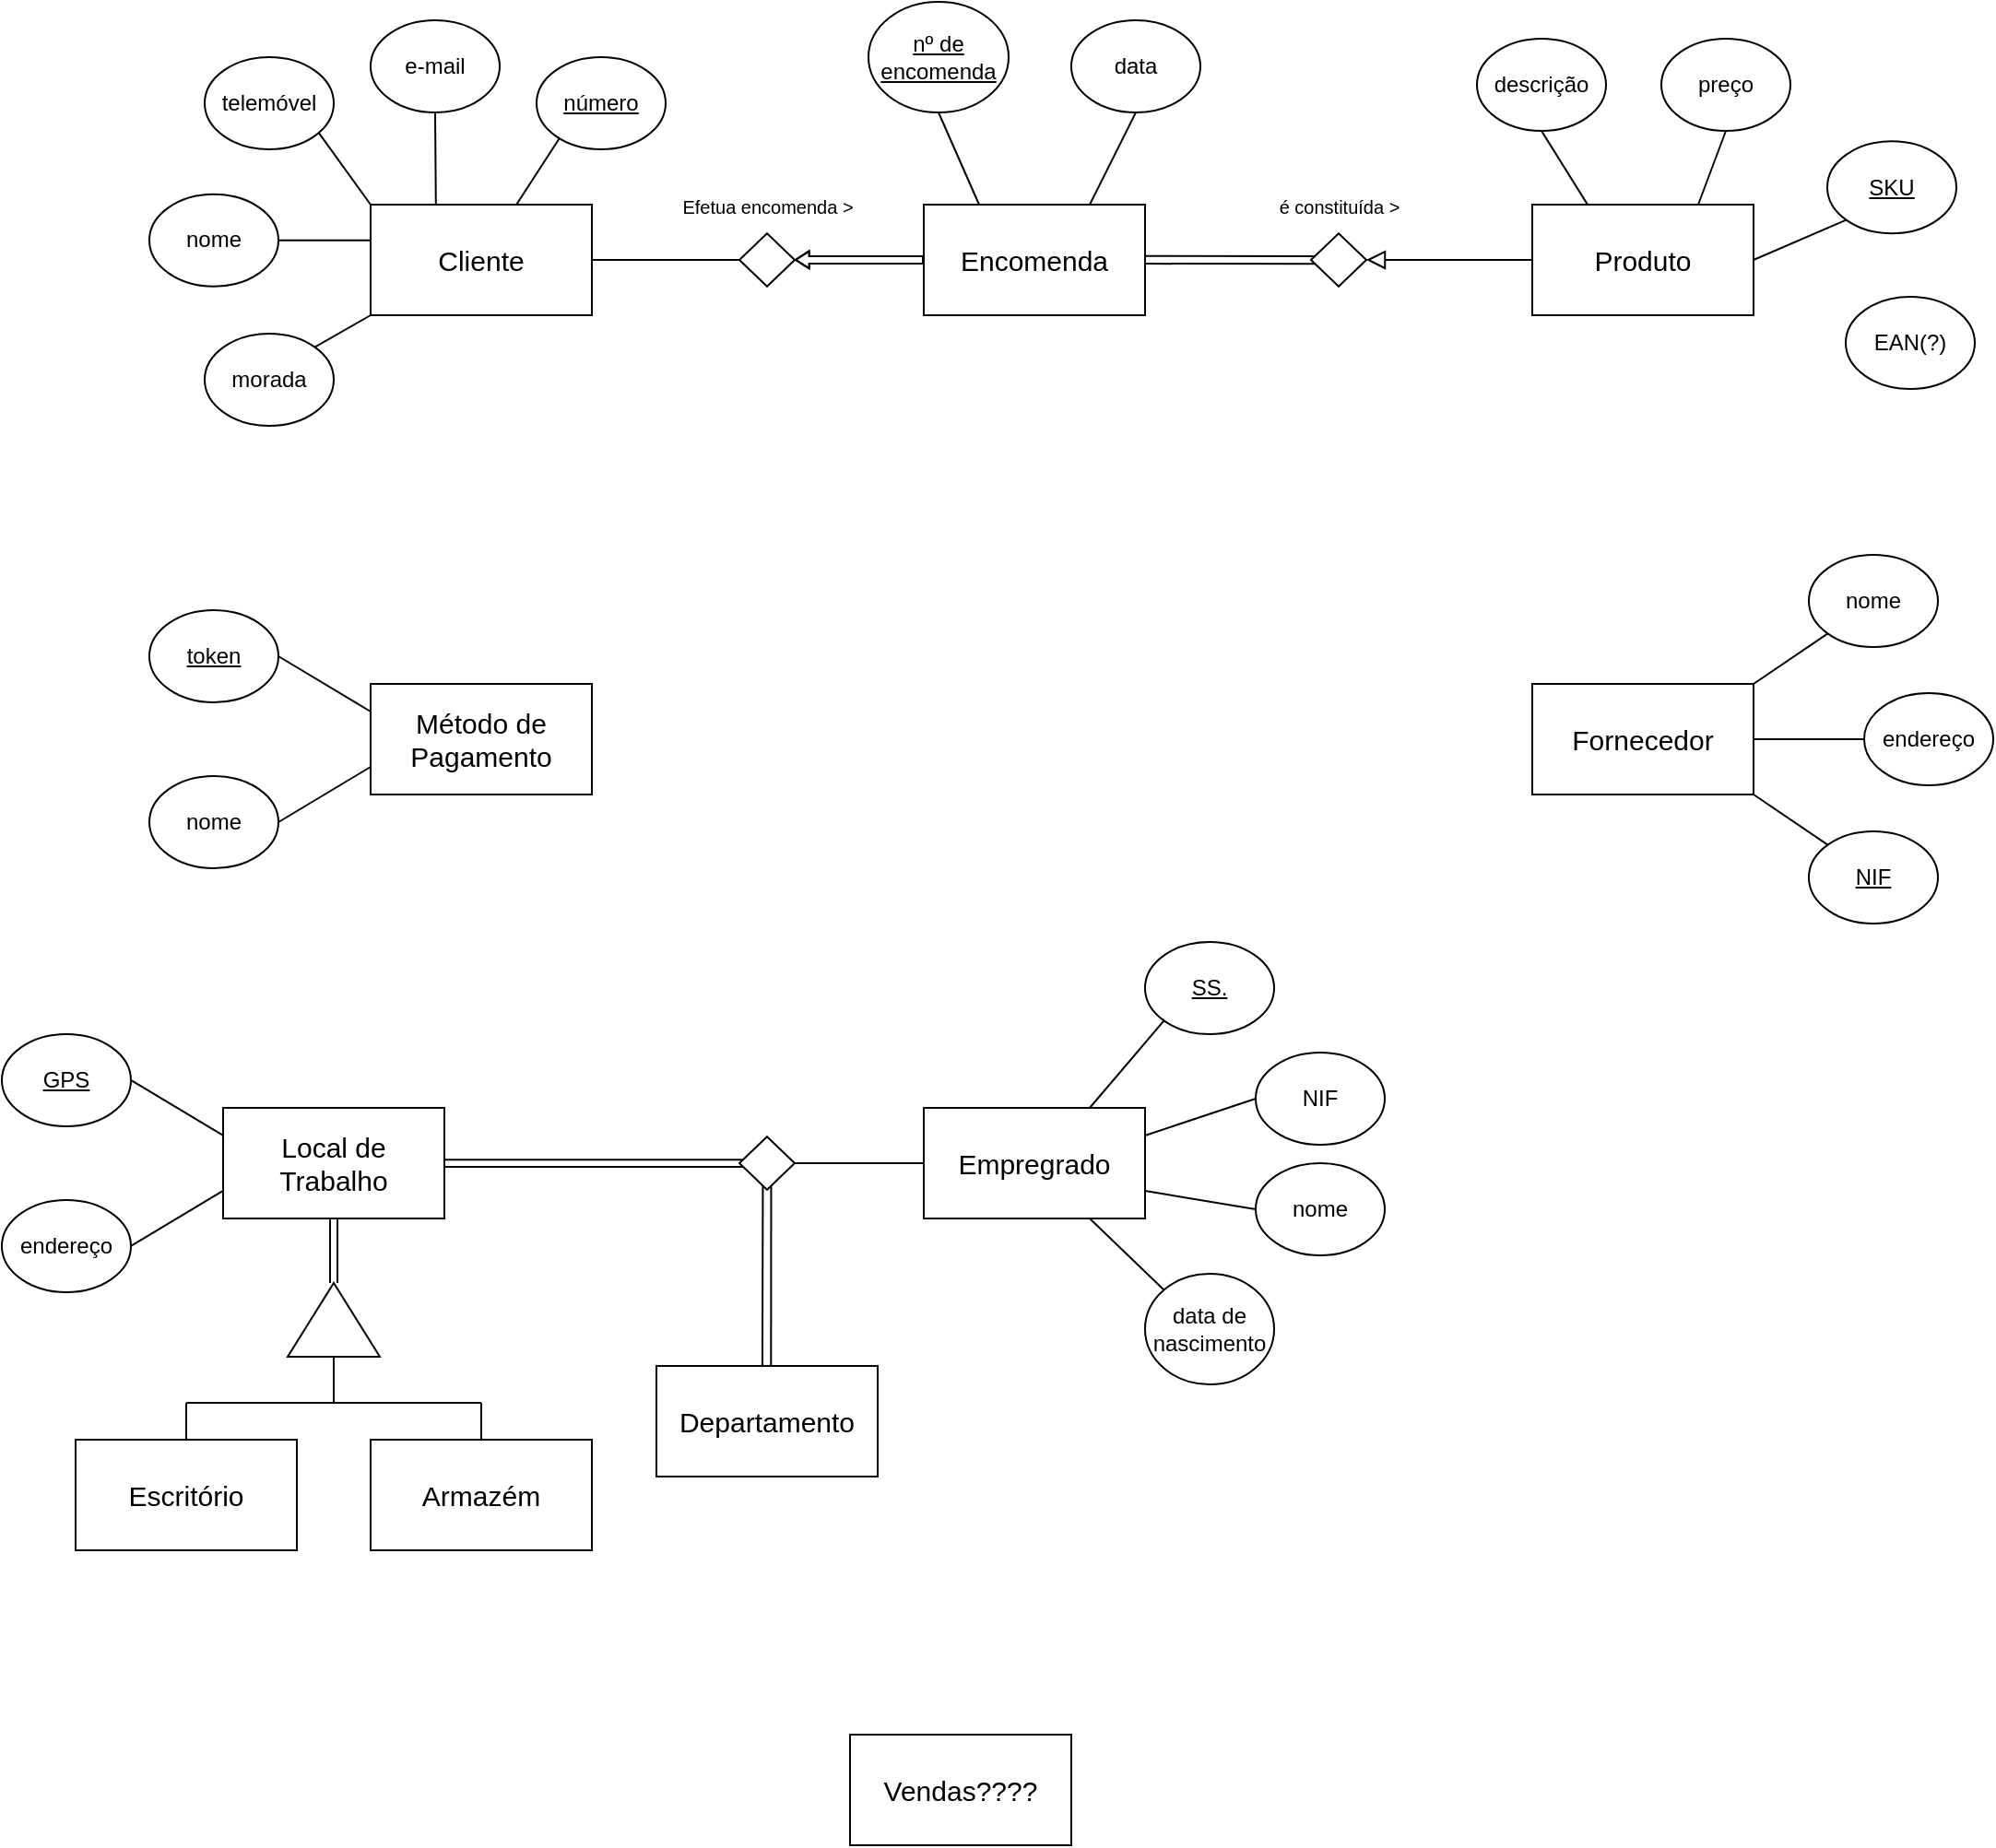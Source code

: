 <mxfile version="21.2.9" type="github">
  <diagram id="C5RBs43oDa-KdzZeNtuy" name="Page-1">
    <mxGraphModel dx="1793" dy="497" grid="1" gridSize="10" guides="1" tooltips="1" connect="1" arrows="1" fold="1" page="1" pageScale="1" pageWidth="827" pageHeight="1169" math="0" shadow="0">
      <root>
        <mxCell id="WIyWlLk6GJQsqaUBKTNV-0" />
        <mxCell id="WIyWlLk6GJQsqaUBKTNV-1" parent="WIyWlLk6GJQsqaUBKTNV-0" />
        <mxCell id="dUlK9dB9uf_rlsajjsYS-0" value="&lt;font style=&quot;font-size: 15px;&quot;&gt;Cliente&lt;/font&gt;" style="rounded=0;whiteSpace=wrap;html=1;" parent="WIyWlLk6GJQsqaUBKTNV-1" vertex="1">
          <mxGeometry x="120" y="110" width="120" height="60" as="geometry" />
        </mxCell>
        <mxCell id="dUlK9dB9uf_rlsajjsYS-1" value="" style="rhombus;whiteSpace=wrap;html=1;" parent="WIyWlLk6GJQsqaUBKTNV-1" vertex="1">
          <mxGeometry x="320" y="125.63" width="30" height="28.75" as="geometry" />
        </mxCell>
        <mxCell id="dUlK9dB9uf_rlsajjsYS-2" value="&lt;font style=&quot;font-size: 15px;&quot;&gt;Encomenda&lt;/font&gt;" style="rounded=0;whiteSpace=wrap;html=1;" parent="WIyWlLk6GJQsqaUBKTNV-1" vertex="1">
          <mxGeometry x="420" y="110.01" width="120" height="60" as="geometry" />
        </mxCell>
        <mxCell id="dUlK9dB9uf_rlsajjsYS-3" value="" style="endArrow=none;html=1;rounded=0;entryX=0;entryY=0.5;entryDx=0;entryDy=0;exitX=1;exitY=0.5;exitDx=0;exitDy=0;" parent="WIyWlLk6GJQsqaUBKTNV-1" source="dUlK9dB9uf_rlsajjsYS-0" target="dUlK9dB9uf_rlsajjsYS-1" edge="1">
          <mxGeometry width="50" height="50" relative="1" as="geometry">
            <mxPoint x="270" y="180" as="sourcePoint" />
            <mxPoint x="320" y="130" as="targetPoint" />
          </mxGeometry>
        </mxCell>
        <mxCell id="dUlK9dB9uf_rlsajjsYS-9" value="" style="shape=flexArrow;endArrow=classic;html=1;rounded=0;endWidth=4.567;endSize=2.118;width=3.958;" parent="WIyWlLk6GJQsqaUBKTNV-1" edge="1">
          <mxGeometry width="50" height="50" relative="1" as="geometry">
            <mxPoint x="420" y="140" as="sourcePoint" />
            <mxPoint x="350" y="139.96" as="targetPoint" />
            <Array as="points">
              <mxPoint x="390" y="139.96" />
            </Array>
          </mxGeometry>
        </mxCell>
        <mxCell id="dUlK9dB9uf_rlsajjsYS-12" value="&lt;u&gt;número&lt;/u&gt;" style="ellipse;whiteSpace=wrap;html=1;" parent="WIyWlLk6GJQsqaUBKTNV-1" vertex="1">
          <mxGeometry x="210" y="30" width="70" height="50" as="geometry" />
        </mxCell>
        <mxCell id="dUlK9dB9uf_rlsajjsYS-14" value="e-mail" style="ellipse;whiteSpace=wrap;html=1;" parent="WIyWlLk6GJQsqaUBKTNV-1" vertex="1">
          <mxGeometry x="120" y="10" width="70" height="50" as="geometry" />
        </mxCell>
        <mxCell id="dUlK9dB9uf_rlsajjsYS-16" value="telemóvel" style="ellipse;whiteSpace=wrap;html=1;" parent="WIyWlLk6GJQsqaUBKTNV-1" vertex="1">
          <mxGeometry x="30" y="30" width="70" height="50" as="geometry" />
        </mxCell>
        <mxCell id="dUlK9dB9uf_rlsajjsYS-17" value="nome" style="ellipse;whiteSpace=wrap;html=1;" parent="WIyWlLk6GJQsqaUBKTNV-1" vertex="1">
          <mxGeometry y="104.38" width="70" height="50" as="geometry" />
        </mxCell>
        <mxCell id="dUlK9dB9uf_rlsajjsYS-18" value="morada" style="ellipse;whiteSpace=wrap;html=1;" parent="WIyWlLk6GJQsqaUBKTNV-1" vertex="1">
          <mxGeometry x="30" y="180" width="70" height="50" as="geometry" />
        </mxCell>
        <mxCell id="dUlK9dB9uf_rlsajjsYS-19" value="" style="endArrow=none;html=1;rounded=0;entryX=0.5;entryY=1;entryDx=0;entryDy=0;exitX=0.295;exitY=0.005;exitDx=0;exitDy=0;exitPerimeter=0;" parent="WIyWlLk6GJQsqaUBKTNV-1" source="dUlK9dB9uf_rlsajjsYS-0" target="dUlK9dB9uf_rlsajjsYS-14" edge="1">
          <mxGeometry width="50" height="50" relative="1" as="geometry">
            <mxPoint x="120" y="160" as="sourcePoint" />
            <mxPoint x="170" y="110" as="targetPoint" />
          </mxGeometry>
        </mxCell>
        <mxCell id="dUlK9dB9uf_rlsajjsYS-21" value="" style="endArrow=none;html=1;rounded=0;entryX=0.175;entryY=0.885;entryDx=0;entryDy=0;entryPerimeter=0;exitX=0.659;exitY=0;exitDx=0;exitDy=0;exitPerimeter=0;" parent="WIyWlLk6GJQsqaUBKTNV-1" source="dUlK9dB9uf_rlsajjsYS-0" target="dUlK9dB9uf_rlsajjsYS-12" edge="1">
          <mxGeometry width="50" height="50" relative="1" as="geometry">
            <mxPoint x="130" y="130" as="sourcePoint" />
            <mxPoint x="180" y="80" as="targetPoint" />
          </mxGeometry>
        </mxCell>
        <mxCell id="dUlK9dB9uf_rlsajjsYS-22" value="" style="endArrow=none;html=1;rounded=0;entryX=0.883;entryY=0.819;entryDx=0;entryDy=0;entryPerimeter=0;exitX=0;exitY=0;exitDx=0;exitDy=0;" parent="WIyWlLk6GJQsqaUBKTNV-1" source="dUlK9dB9uf_rlsajjsYS-0" target="dUlK9dB9uf_rlsajjsYS-16" edge="1">
          <mxGeometry width="50" height="50" relative="1" as="geometry">
            <mxPoint x="100" y="120" as="sourcePoint" />
            <mxPoint x="150" y="70" as="targetPoint" />
          </mxGeometry>
        </mxCell>
        <mxCell id="dUlK9dB9uf_rlsajjsYS-23" value="" style="endArrow=none;html=1;rounded=0;entryX=0.001;entryY=0.323;entryDx=0;entryDy=0;entryPerimeter=0;exitX=1;exitY=0.5;exitDx=0;exitDy=0;" parent="WIyWlLk6GJQsqaUBKTNV-1" source="dUlK9dB9uf_rlsajjsYS-17" target="dUlK9dB9uf_rlsajjsYS-0" edge="1">
          <mxGeometry width="50" height="50" relative="1" as="geometry">
            <mxPoint x="50" y="150" as="sourcePoint" />
            <mxPoint x="100" y="100" as="targetPoint" />
          </mxGeometry>
        </mxCell>
        <mxCell id="dUlK9dB9uf_rlsajjsYS-24" value="" style="endArrow=none;html=1;rounded=0;exitX=1;exitY=0;exitDx=0;exitDy=0;entryX=0;entryY=1;entryDx=0;entryDy=0;" parent="WIyWlLk6GJQsqaUBKTNV-1" source="dUlK9dB9uf_rlsajjsYS-18" target="dUlK9dB9uf_rlsajjsYS-0" edge="1">
          <mxGeometry width="50" height="50" relative="1" as="geometry">
            <mxPoint x="70" y="200" as="sourcePoint" />
            <mxPoint x="120" y="150" as="targetPoint" />
          </mxGeometry>
        </mxCell>
        <mxCell id="dUlK9dB9uf_rlsajjsYS-26" value="&lt;u&gt;nº de encomenda&lt;/u&gt;" style="ellipse;whiteSpace=wrap;html=1;" parent="WIyWlLk6GJQsqaUBKTNV-1" vertex="1">
          <mxGeometry x="390" width="76" height="60" as="geometry" />
        </mxCell>
        <mxCell id="dUlK9dB9uf_rlsajjsYS-27" value="data" style="ellipse;whiteSpace=wrap;html=1;" parent="WIyWlLk6GJQsqaUBKTNV-1" vertex="1">
          <mxGeometry x="500" y="10" width="70" height="50" as="geometry" />
        </mxCell>
        <mxCell id="dUlK9dB9uf_rlsajjsYS-28" value="" style="endArrow=none;html=1;rounded=0;entryX=0.5;entryY=1;entryDx=0;entryDy=0;exitX=0.75;exitY=0;exitDx=0;exitDy=0;" parent="WIyWlLk6GJQsqaUBKTNV-1" source="dUlK9dB9uf_rlsajjsYS-2" target="dUlK9dB9uf_rlsajjsYS-27" edge="1">
          <mxGeometry width="50" height="50" relative="1" as="geometry">
            <mxPoint x="480" y="140" as="sourcePoint" />
            <mxPoint x="530" y="90" as="targetPoint" />
          </mxGeometry>
        </mxCell>
        <mxCell id="dUlK9dB9uf_rlsajjsYS-29" value="" style="endArrow=none;html=1;rounded=0;entryX=0.5;entryY=1;entryDx=0;entryDy=0;exitX=0.25;exitY=0;exitDx=0;exitDy=0;" parent="WIyWlLk6GJQsqaUBKTNV-1" source="dUlK9dB9uf_rlsajjsYS-2" target="dUlK9dB9uf_rlsajjsYS-26" edge="1">
          <mxGeometry width="50" height="50" relative="1" as="geometry">
            <mxPoint x="490" y="120" as="sourcePoint" />
            <mxPoint x="540" y="70" as="targetPoint" />
          </mxGeometry>
        </mxCell>
        <mxCell id="dUlK9dB9uf_rlsajjsYS-30" value="" style="rhombus;whiteSpace=wrap;html=1;" parent="WIyWlLk6GJQsqaUBKTNV-1" vertex="1">
          <mxGeometry x="630" y="125.63" width="30" height="28.75" as="geometry" />
        </mxCell>
        <mxCell id="dUlK9dB9uf_rlsajjsYS-31" value="&lt;font style=&quot;font-size: 15px;&quot;&gt;Produto&lt;/font&gt;" style="rounded=0;whiteSpace=wrap;html=1;" parent="WIyWlLk6GJQsqaUBKTNV-1" vertex="1">
          <mxGeometry x="750" y="110" width="120" height="60" as="geometry" />
        </mxCell>
        <mxCell id="dUlK9dB9uf_rlsajjsYS-32" value="" style="rounded=0;html=1;jettySize=auto;orthogonalLoop=1;fontSize=11;endArrow=block;endFill=0;endSize=8;strokeWidth=1;shadow=0;labelBackgroundColor=none;edgeStyle=orthogonalEdgeStyle;entryX=1;entryY=0.5;entryDx=0;entryDy=0;exitX=0;exitY=0.5;exitDx=0;exitDy=0;" parent="WIyWlLk6GJQsqaUBKTNV-1" source="dUlK9dB9uf_rlsajjsYS-31" target="dUlK9dB9uf_rlsajjsYS-30" edge="1">
          <mxGeometry relative="1" as="geometry">
            <mxPoint x="700.03" y="114.37" as="sourcePoint" />
            <mxPoint x="699.996" y="164.398" as="targetPoint" />
            <Array as="points" />
          </mxGeometry>
        </mxCell>
        <mxCell id="dUlK9dB9uf_rlsajjsYS-34" value="" style="endArrow=none;html=1;rounded=0;entryX=0.069;entryY=0.43;entryDx=0;entryDy=0;entryPerimeter=0;exitX=1;exitY=0.465;exitDx=0;exitDy=0;exitPerimeter=0;" parent="WIyWlLk6GJQsqaUBKTNV-1" source="dUlK9dB9uf_rlsajjsYS-2" target="dUlK9dB9uf_rlsajjsYS-30" edge="1">
          <mxGeometry width="50" height="50" relative="1" as="geometry">
            <mxPoint x="560" y="180" as="sourcePoint" />
            <mxPoint x="610" y="130" as="targetPoint" />
          </mxGeometry>
        </mxCell>
        <mxCell id="dUlK9dB9uf_rlsajjsYS-35" value="" style="endArrow=none;html=1;rounded=0;entryX=0.071;entryY=0.574;entryDx=0;entryDy=0;entryPerimeter=0;exitX=1.002;exitY=0.534;exitDx=0;exitDy=0;exitPerimeter=0;" parent="WIyWlLk6GJQsqaUBKTNV-1" source="dUlK9dB9uf_rlsajjsYS-2" target="dUlK9dB9uf_rlsajjsYS-30" edge="1">
          <mxGeometry width="50" height="50" relative="1" as="geometry">
            <mxPoint x="540" y="139.96" as="sourcePoint" />
            <mxPoint x="632" y="139.96" as="targetPoint" />
          </mxGeometry>
        </mxCell>
        <mxCell id="dUlK9dB9uf_rlsajjsYS-36" value="descrição" style="ellipse;whiteSpace=wrap;html=1;" parent="WIyWlLk6GJQsqaUBKTNV-1" vertex="1">
          <mxGeometry x="720" y="20" width="70" height="50" as="geometry" />
        </mxCell>
        <mxCell id="dUlK9dB9uf_rlsajjsYS-37" value="preço" style="ellipse;whiteSpace=wrap;html=1;" parent="WIyWlLk6GJQsqaUBKTNV-1" vertex="1">
          <mxGeometry x="820" y="20" width="70" height="50" as="geometry" />
        </mxCell>
        <mxCell id="dUlK9dB9uf_rlsajjsYS-38" value="&lt;u&gt;SKU&lt;/u&gt;" style="ellipse;whiteSpace=wrap;html=1;" parent="WIyWlLk6GJQsqaUBKTNV-1" vertex="1">
          <mxGeometry x="910" y="75.63" width="70" height="50" as="geometry" />
        </mxCell>
        <mxCell id="dUlK9dB9uf_rlsajjsYS-40" value="EAN(?)" style="ellipse;whiteSpace=wrap;html=1;" parent="WIyWlLk6GJQsqaUBKTNV-1" vertex="1">
          <mxGeometry x="920" y="160" width="70" height="50" as="geometry" />
        </mxCell>
        <mxCell id="dUlK9dB9uf_rlsajjsYS-41" value="" style="endArrow=none;html=1;rounded=0;entryX=0.5;entryY=1;entryDx=0;entryDy=0;exitX=0.25;exitY=0;exitDx=0;exitDy=0;" parent="WIyWlLk6GJQsqaUBKTNV-1" source="dUlK9dB9uf_rlsajjsYS-31" target="dUlK9dB9uf_rlsajjsYS-36" edge="1">
          <mxGeometry width="50" height="50" relative="1" as="geometry">
            <mxPoint x="710" y="170" as="sourcePoint" />
            <mxPoint x="760" y="120" as="targetPoint" />
          </mxGeometry>
        </mxCell>
        <mxCell id="dUlK9dB9uf_rlsajjsYS-42" value="" style="endArrow=none;html=1;rounded=0;entryX=0.5;entryY=1;entryDx=0;entryDy=0;exitX=0.75;exitY=0;exitDx=0;exitDy=0;" parent="WIyWlLk6GJQsqaUBKTNV-1" source="dUlK9dB9uf_rlsajjsYS-31" target="dUlK9dB9uf_rlsajjsYS-37" edge="1">
          <mxGeometry width="50" height="50" relative="1" as="geometry">
            <mxPoint x="710" y="150" as="sourcePoint" />
            <mxPoint x="760" y="100" as="targetPoint" />
          </mxGeometry>
        </mxCell>
        <mxCell id="dUlK9dB9uf_rlsajjsYS-43" value="" style="endArrow=none;html=1;rounded=0;entryX=0;entryY=1;entryDx=0;entryDy=0;exitX=1;exitY=0.5;exitDx=0;exitDy=0;" parent="WIyWlLk6GJQsqaUBKTNV-1" source="dUlK9dB9uf_rlsajjsYS-31" target="dUlK9dB9uf_rlsajjsYS-38" edge="1">
          <mxGeometry width="50" height="50" relative="1" as="geometry">
            <mxPoint x="830" y="170" as="sourcePoint" />
            <mxPoint x="880" y="120" as="targetPoint" />
          </mxGeometry>
        </mxCell>
        <mxCell id="dUlK9dB9uf_rlsajjsYS-44" value="&lt;font style=&quot;font-size: 10px;&quot;&gt;Efetua encomenda &amp;gt;&lt;/font&gt;" style="text;html=1;align=center;verticalAlign=middle;resizable=0;points=[];autosize=1;strokeColor=none;fillColor=none;" parent="WIyWlLk6GJQsqaUBKTNV-1" vertex="1">
          <mxGeometry x="275" y="95.63" width="120" height="30" as="geometry" />
        </mxCell>
        <mxCell id="dUlK9dB9uf_rlsajjsYS-45" value="&lt;font style=&quot;font-size: 10px;&quot;&gt;é constituída &amp;gt;&lt;/font&gt;" style="text;html=1;align=center;verticalAlign=middle;resizable=0;points=[];autosize=1;strokeColor=none;fillColor=none;" parent="WIyWlLk6GJQsqaUBKTNV-1" vertex="1">
          <mxGeometry x="600" y="95.63" width="90" height="30" as="geometry" />
        </mxCell>
        <mxCell id="dUlK9dB9uf_rlsajjsYS-46" value="&lt;font style=&quot;font-size: 15px;&quot;&gt;Fornecedor&lt;/font&gt;" style="rounded=0;whiteSpace=wrap;html=1;" parent="WIyWlLk6GJQsqaUBKTNV-1" vertex="1">
          <mxGeometry x="750" y="370" width="120" height="60" as="geometry" />
        </mxCell>
        <mxCell id="dUlK9dB9uf_rlsajjsYS-47" value="&lt;font style=&quot;font-size: 15px;&quot;&gt;Método de Pagamento&lt;/font&gt;" style="rounded=0;whiteSpace=wrap;html=1;" parent="WIyWlLk6GJQsqaUBKTNV-1" vertex="1">
          <mxGeometry x="120" y="370" width="120" height="60" as="geometry" />
        </mxCell>
        <mxCell id="dUlK9dB9uf_rlsajjsYS-49" value="&lt;u&gt;token&lt;/u&gt;" style="ellipse;whiteSpace=wrap;html=1;" parent="WIyWlLk6GJQsqaUBKTNV-1" vertex="1">
          <mxGeometry y="330" width="70" height="50" as="geometry" />
        </mxCell>
        <mxCell id="dUlK9dB9uf_rlsajjsYS-50" value="nome" style="ellipse;whiteSpace=wrap;html=1;" parent="WIyWlLk6GJQsqaUBKTNV-1" vertex="1">
          <mxGeometry y="420" width="70" height="50" as="geometry" />
        </mxCell>
        <mxCell id="dUlK9dB9uf_rlsajjsYS-51" value="" style="endArrow=none;html=1;rounded=0;exitX=1;exitY=0.5;exitDx=0;exitDy=0;entryX=0;entryY=0.25;entryDx=0;entryDy=0;" parent="WIyWlLk6GJQsqaUBKTNV-1" source="dUlK9dB9uf_rlsajjsYS-49" target="dUlK9dB9uf_rlsajjsYS-47" edge="1">
          <mxGeometry width="50" height="50" relative="1" as="geometry">
            <mxPoint x="50" y="410" as="sourcePoint" />
            <mxPoint x="100" y="360" as="targetPoint" />
          </mxGeometry>
        </mxCell>
        <mxCell id="dUlK9dB9uf_rlsajjsYS-52" value="" style="endArrow=none;html=1;rounded=0;entryX=0;entryY=0.75;entryDx=0;entryDy=0;exitX=1;exitY=0.5;exitDx=0;exitDy=0;" parent="WIyWlLk6GJQsqaUBKTNV-1" source="dUlK9dB9uf_rlsajjsYS-50" target="dUlK9dB9uf_rlsajjsYS-47" edge="1">
          <mxGeometry width="50" height="50" relative="1" as="geometry">
            <mxPoint x="60" y="450" as="sourcePoint" />
            <mxPoint x="110" y="400" as="targetPoint" />
          </mxGeometry>
        </mxCell>
        <mxCell id="dUlK9dB9uf_rlsajjsYS-53" value="&lt;font style=&quot;font-size: 15px;&quot;&gt;Local de Trabalho&lt;/font&gt;" style="rounded=0;whiteSpace=wrap;html=1;" parent="WIyWlLk6GJQsqaUBKTNV-1" vertex="1">
          <mxGeometry x="40" y="599.99" width="120" height="60" as="geometry" />
        </mxCell>
        <mxCell id="dUlK9dB9uf_rlsajjsYS-54" value="&lt;font style=&quot;font-size: 15px;&quot;&gt;Empregrado&lt;/font&gt;" style="rounded=0;whiteSpace=wrap;html=1;" parent="WIyWlLk6GJQsqaUBKTNV-1" vertex="1">
          <mxGeometry x="420" y="600" width="120" height="60" as="geometry" />
        </mxCell>
        <mxCell id="dUlK9dB9uf_rlsajjsYS-55" value="&lt;u&gt;SS.&lt;/u&gt;" style="ellipse;whiteSpace=wrap;html=1;" parent="WIyWlLk6GJQsqaUBKTNV-1" vertex="1">
          <mxGeometry x="540" y="510" width="70" height="50" as="geometry" />
        </mxCell>
        <mxCell id="dUlK9dB9uf_rlsajjsYS-57" value="NIF" style="ellipse;whiteSpace=wrap;html=1;" parent="WIyWlLk6GJQsqaUBKTNV-1" vertex="1">
          <mxGeometry x="600" y="570" width="70" height="50" as="geometry" />
        </mxCell>
        <mxCell id="dUlK9dB9uf_rlsajjsYS-58" value="nome" style="ellipse;whiteSpace=wrap;html=1;" parent="WIyWlLk6GJQsqaUBKTNV-1" vertex="1">
          <mxGeometry x="600" y="630" width="70" height="50" as="geometry" />
        </mxCell>
        <mxCell id="dUlK9dB9uf_rlsajjsYS-59" value="data de nascimento" style="ellipse;whiteSpace=wrap;html=1;" parent="WIyWlLk6GJQsqaUBKTNV-1" vertex="1">
          <mxGeometry x="540" y="690" width="70" height="60" as="geometry" />
        </mxCell>
        <mxCell id="dUlK9dB9uf_rlsajjsYS-60" value="" style="endArrow=none;html=1;rounded=0;entryX=0;entryY=0;entryDx=0;entryDy=0;exitX=0.75;exitY=1;exitDx=0;exitDy=0;" parent="WIyWlLk6GJQsqaUBKTNV-1" source="dUlK9dB9uf_rlsajjsYS-54" target="dUlK9dB9uf_rlsajjsYS-59" edge="1">
          <mxGeometry width="50" height="50" relative="1" as="geometry">
            <mxPoint x="460" y="740" as="sourcePoint" />
            <mxPoint x="510" y="690" as="targetPoint" />
          </mxGeometry>
        </mxCell>
        <mxCell id="dUlK9dB9uf_rlsajjsYS-61" value="" style="endArrow=none;html=1;rounded=0;entryX=0;entryY=1;entryDx=0;entryDy=0;exitX=0.75;exitY=0;exitDx=0;exitDy=0;" parent="WIyWlLk6GJQsqaUBKTNV-1" source="dUlK9dB9uf_rlsajjsYS-54" target="dUlK9dB9uf_rlsajjsYS-55" edge="1">
          <mxGeometry width="50" height="50" relative="1" as="geometry">
            <mxPoint x="470" y="620" as="sourcePoint" />
            <mxPoint x="520" y="570" as="targetPoint" />
          </mxGeometry>
        </mxCell>
        <mxCell id="dUlK9dB9uf_rlsajjsYS-62" value="" style="endArrow=none;html=1;rounded=0;entryX=0;entryY=0.5;entryDx=0;entryDy=0;exitX=1;exitY=0.25;exitDx=0;exitDy=0;" parent="WIyWlLk6GJQsqaUBKTNV-1" source="dUlK9dB9uf_rlsajjsYS-54" target="dUlK9dB9uf_rlsajjsYS-57" edge="1">
          <mxGeometry width="50" height="50" relative="1" as="geometry">
            <mxPoint x="530" y="680" as="sourcePoint" />
            <mxPoint x="580" y="630" as="targetPoint" />
          </mxGeometry>
        </mxCell>
        <mxCell id="dUlK9dB9uf_rlsajjsYS-63" value="" style="endArrow=none;html=1;rounded=0;entryX=0;entryY=0.5;entryDx=0;entryDy=0;exitX=1;exitY=0.75;exitDx=0;exitDy=0;" parent="WIyWlLk6GJQsqaUBKTNV-1" source="dUlK9dB9uf_rlsajjsYS-54" target="dUlK9dB9uf_rlsajjsYS-58" edge="1">
          <mxGeometry width="50" height="50" relative="1" as="geometry">
            <mxPoint x="520" y="710" as="sourcePoint" />
            <mxPoint x="570" y="660" as="targetPoint" />
          </mxGeometry>
        </mxCell>
        <mxCell id="dUlK9dB9uf_rlsajjsYS-65" value="" style="rhombus;whiteSpace=wrap;html=1;" parent="WIyWlLk6GJQsqaUBKTNV-1" vertex="1">
          <mxGeometry x="320" y="615.62" width="30" height="28.75" as="geometry" />
        </mxCell>
        <mxCell id="dUlK9dB9uf_rlsajjsYS-66" value="&lt;u&gt;GPS&lt;/u&gt;" style="ellipse;whiteSpace=wrap;html=1;" parent="WIyWlLk6GJQsqaUBKTNV-1" vertex="1">
          <mxGeometry x="-80" y="559.99" width="70" height="50" as="geometry" />
        </mxCell>
        <mxCell id="dUlK9dB9uf_rlsajjsYS-67" value="endereço" style="ellipse;whiteSpace=wrap;html=1;" parent="WIyWlLk6GJQsqaUBKTNV-1" vertex="1">
          <mxGeometry x="-80" y="649.99" width="70" height="50" as="geometry" />
        </mxCell>
        <mxCell id="dUlK9dB9uf_rlsajjsYS-68" value="" style="endArrow=none;html=1;rounded=0;entryX=1;entryY=0.5;entryDx=0;entryDy=0;exitX=0;exitY=0.25;exitDx=0;exitDy=0;" parent="WIyWlLk6GJQsqaUBKTNV-1" source="dUlK9dB9uf_rlsajjsYS-53" target="dUlK9dB9uf_rlsajjsYS-66" edge="1">
          <mxGeometry width="50" height="50" relative="1" as="geometry">
            <mxPoint x="-50" y="679.99" as="sourcePoint" />
            <mxPoint y="629.99" as="targetPoint" />
          </mxGeometry>
        </mxCell>
        <mxCell id="dUlK9dB9uf_rlsajjsYS-69" value="" style="endArrow=none;html=1;rounded=0;entryX=0;entryY=0.75;entryDx=0;entryDy=0;exitX=1;exitY=0.5;exitDx=0;exitDy=0;" parent="WIyWlLk6GJQsqaUBKTNV-1" source="dUlK9dB9uf_rlsajjsYS-67" target="dUlK9dB9uf_rlsajjsYS-53" edge="1">
          <mxGeometry width="50" height="50" relative="1" as="geometry">
            <mxPoint x="-40" y="709.99" as="sourcePoint" />
            <mxPoint x="10" y="659.99" as="targetPoint" />
          </mxGeometry>
        </mxCell>
        <mxCell id="dUlK9dB9uf_rlsajjsYS-70" value="" style="endArrow=none;html=1;rounded=0;entryX=0;entryY=0.5;entryDx=0;entryDy=0;exitX=1;exitY=0.5;exitDx=0;exitDy=0;" parent="WIyWlLk6GJQsqaUBKTNV-1" source="dUlK9dB9uf_rlsajjsYS-65" target="dUlK9dB9uf_rlsajjsYS-54" edge="1">
          <mxGeometry width="50" height="50" relative="1" as="geometry">
            <mxPoint x="330" y="710" as="sourcePoint" />
            <mxPoint x="380" y="660" as="targetPoint" />
          </mxGeometry>
        </mxCell>
        <mxCell id="dUlK9dB9uf_rlsajjsYS-71" value="" style="endArrow=none;html=1;rounded=0;entryX=0.063;entryY=0.434;entryDx=0;entryDy=0;entryPerimeter=0;exitX=1.002;exitY=0.469;exitDx=0;exitDy=0;exitPerimeter=0;" parent="WIyWlLk6GJQsqaUBKTNV-1" source="dUlK9dB9uf_rlsajjsYS-53" target="dUlK9dB9uf_rlsajjsYS-65" edge="1">
          <mxGeometry width="50" height="50" relative="1" as="geometry">
            <mxPoint x="250" y="670" as="sourcePoint" />
            <mxPoint x="300" y="620" as="targetPoint" />
          </mxGeometry>
        </mxCell>
        <mxCell id="dUlK9dB9uf_rlsajjsYS-72" value="" style="endArrow=none;html=1;rounded=0;entryX=0.066;entryY=0.568;entryDx=0;entryDy=0;entryPerimeter=0;exitX=1.001;exitY=0.533;exitDx=0;exitDy=0;exitPerimeter=0;" parent="WIyWlLk6GJQsqaUBKTNV-1" source="dUlK9dB9uf_rlsajjsYS-53" target="dUlK9dB9uf_rlsajjsYS-65" edge="1">
          <mxGeometry width="50" height="50" relative="1" as="geometry">
            <mxPoint x="240" y="690" as="sourcePoint" />
            <mxPoint x="290" y="640" as="targetPoint" />
          </mxGeometry>
        </mxCell>
        <mxCell id="dUlK9dB9uf_rlsajjsYS-73" value="nome" style="ellipse;whiteSpace=wrap;html=1;" parent="WIyWlLk6GJQsqaUBKTNV-1" vertex="1">
          <mxGeometry x="900" y="300" width="70" height="50" as="geometry" />
        </mxCell>
        <mxCell id="dUlK9dB9uf_rlsajjsYS-75" value="endereço" style="ellipse;whiteSpace=wrap;html=1;" parent="WIyWlLk6GJQsqaUBKTNV-1" vertex="1">
          <mxGeometry x="930" y="375" width="70" height="50" as="geometry" />
        </mxCell>
        <mxCell id="dUlK9dB9uf_rlsajjsYS-76" value="&lt;u&gt;NIF&lt;/u&gt;" style="ellipse;whiteSpace=wrap;html=1;" parent="WIyWlLk6GJQsqaUBKTNV-1" vertex="1">
          <mxGeometry x="900" y="450" width="70" height="50" as="geometry" />
        </mxCell>
        <mxCell id="dUlK9dB9uf_rlsajjsYS-77" value="" style="endArrow=none;html=1;rounded=0;entryX=0;entryY=0.5;entryDx=0;entryDy=0;exitX=1;exitY=0.5;exitDx=0;exitDy=0;" parent="WIyWlLk6GJQsqaUBKTNV-1" source="dUlK9dB9uf_rlsajjsYS-46" target="dUlK9dB9uf_rlsajjsYS-75" edge="1">
          <mxGeometry width="50" height="50" relative="1" as="geometry">
            <mxPoint x="840" y="460" as="sourcePoint" />
            <mxPoint x="890" y="410" as="targetPoint" />
          </mxGeometry>
        </mxCell>
        <mxCell id="dUlK9dB9uf_rlsajjsYS-78" value="" style="endArrow=none;html=1;rounded=0;entryX=0;entryY=1;entryDx=0;entryDy=0;exitX=1;exitY=0;exitDx=0;exitDy=0;" parent="WIyWlLk6GJQsqaUBKTNV-1" source="dUlK9dB9uf_rlsajjsYS-46" target="dUlK9dB9uf_rlsajjsYS-73" edge="1">
          <mxGeometry width="50" height="50" relative="1" as="geometry">
            <mxPoint x="840" y="400" as="sourcePoint" />
            <mxPoint x="890" y="350" as="targetPoint" />
          </mxGeometry>
        </mxCell>
        <mxCell id="dUlK9dB9uf_rlsajjsYS-79" value="" style="endArrow=none;html=1;rounded=0;entryX=0;entryY=0;entryDx=0;entryDy=0;exitX=1;exitY=1;exitDx=0;exitDy=0;" parent="WIyWlLk6GJQsqaUBKTNV-1" source="dUlK9dB9uf_rlsajjsYS-46" target="dUlK9dB9uf_rlsajjsYS-76" edge="1">
          <mxGeometry width="50" height="50" relative="1" as="geometry">
            <mxPoint x="830" y="510" as="sourcePoint" />
            <mxPoint x="880" y="460" as="targetPoint" />
          </mxGeometry>
        </mxCell>
        <mxCell id="dUlK9dB9uf_rlsajjsYS-80" value="&lt;font style=&quot;font-size: 15px;&quot;&gt;Departamento&lt;/font&gt;" style="rounded=0;whiteSpace=wrap;html=1;" parent="WIyWlLk6GJQsqaUBKTNV-1" vertex="1">
          <mxGeometry x="275" y="740" width="120" height="60" as="geometry" />
        </mxCell>
        <mxCell id="dUlK9dB9uf_rlsajjsYS-81" value="" style="endArrow=none;html=1;rounded=0;entryX=0.424;entryY=0.932;entryDx=0;entryDy=0;entryPerimeter=0;exitX=0.479;exitY=0.003;exitDx=0;exitDy=0;exitPerimeter=0;" parent="WIyWlLk6GJQsqaUBKTNV-1" source="dUlK9dB9uf_rlsajjsYS-80" target="dUlK9dB9uf_rlsajjsYS-65" edge="1">
          <mxGeometry width="50" height="50" relative="1" as="geometry">
            <mxPoint x="310" y="720" as="sourcePoint" />
            <mxPoint x="330" y="650" as="targetPoint" />
          </mxGeometry>
        </mxCell>
        <mxCell id="dUlK9dB9uf_rlsajjsYS-82" value="" style="endArrow=none;html=1;rounded=0;entryX=0.574;entryY=0.927;entryDx=0;entryDy=0;entryPerimeter=0;exitX=0.518;exitY=0.003;exitDx=0;exitDy=0;exitPerimeter=0;" parent="WIyWlLk6GJQsqaUBKTNV-1" source="dUlK9dB9uf_rlsajjsYS-80" target="dUlK9dB9uf_rlsajjsYS-65" edge="1">
          <mxGeometry width="50" height="50" relative="1" as="geometry">
            <mxPoint x="340" y="730" as="sourcePoint" />
            <mxPoint x="350" y="650" as="targetPoint" />
          </mxGeometry>
        </mxCell>
        <mxCell id="dUlK9dB9uf_rlsajjsYS-83" value="&lt;font style=&quot;font-size: 15px;&quot;&gt;Vendas????&lt;/font&gt;" style="rounded=0;whiteSpace=wrap;html=1;" parent="WIyWlLk6GJQsqaUBKTNV-1" vertex="1">
          <mxGeometry x="380" y="940" width="120" height="60" as="geometry" />
        </mxCell>
        <mxCell id="TBSbjotnk0CT5dtNG1RA-0" value="&lt;font style=&quot;font-size: 15px;&quot;&gt;Escritório&lt;/font&gt;" style="rounded=0;whiteSpace=wrap;html=1;" vertex="1" parent="WIyWlLk6GJQsqaUBKTNV-1">
          <mxGeometry x="-40" y="780" width="120" height="60" as="geometry" />
        </mxCell>
        <mxCell id="TBSbjotnk0CT5dtNG1RA-2" value="&lt;font style=&quot;font-size: 15px;&quot;&gt;Armazém&lt;/font&gt;" style="rounded=0;whiteSpace=wrap;html=1;" vertex="1" parent="WIyWlLk6GJQsqaUBKTNV-1">
          <mxGeometry x="120" y="780" width="120" height="60" as="geometry" />
        </mxCell>
        <mxCell id="TBSbjotnk0CT5dtNG1RA-3" value="" style="triangle;whiteSpace=wrap;html=1;rotation=-90;" vertex="1" parent="WIyWlLk6GJQsqaUBKTNV-1">
          <mxGeometry x="80" y="690" width="40" height="50" as="geometry" />
        </mxCell>
        <mxCell id="TBSbjotnk0CT5dtNG1RA-4" value="" style="endArrow=none;html=1;rounded=0;" edge="1" parent="WIyWlLk6GJQsqaUBKTNV-1">
          <mxGeometry width="50" height="50" relative="1" as="geometry">
            <mxPoint x="20" y="760" as="sourcePoint" />
            <mxPoint x="180" y="760" as="targetPoint" />
          </mxGeometry>
        </mxCell>
        <mxCell id="TBSbjotnk0CT5dtNG1RA-5" value="" style="endArrow=none;html=1;rounded=0;exitX=0.5;exitY=0;exitDx=0;exitDy=0;" edge="1" parent="WIyWlLk6GJQsqaUBKTNV-1" source="TBSbjotnk0CT5dtNG1RA-0">
          <mxGeometry width="50" height="50" relative="1" as="geometry">
            <mxPoint x="-30" y="810" as="sourcePoint" />
            <mxPoint x="20" y="760" as="targetPoint" />
          </mxGeometry>
        </mxCell>
        <mxCell id="TBSbjotnk0CT5dtNG1RA-6" value="" style="endArrow=none;html=1;rounded=0;exitX=0.5;exitY=0;exitDx=0;exitDy=0;" edge="1" parent="WIyWlLk6GJQsqaUBKTNV-1" source="TBSbjotnk0CT5dtNG1RA-2">
          <mxGeometry width="50" height="50" relative="1" as="geometry">
            <mxPoint x="130" y="810" as="sourcePoint" />
            <mxPoint x="180" y="760" as="targetPoint" />
          </mxGeometry>
        </mxCell>
        <mxCell id="TBSbjotnk0CT5dtNG1RA-7" value="" style="endArrow=none;html=1;rounded=0;exitX=0;exitY=0.5;exitDx=0;exitDy=0;" edge="1" parent="WIyWlLk6GJQsqaUBKTNV-1" source="TBSbjotnk0CT5dtNG1RA-3">
          <mxGeometry width="50" height="50" relative="1" as="geometry">
            <mxPoint x="50" y="810" as="sourcePoint" />
            <mxPoint x="100" y="760" as="targetPoint" />
          </mxGeometry>
        </mxCell>
        <mxCell id="TBSbjotnk0CT5dtNG1RA-8" value="" style="shape=link;html=1;rounded=0;entryX=0.5;entryY=1;entryDx=0;entryDy=0;exitX=1;exitY=0.5;exitDx=0;exitDy=0;" edge="1" parent="WIyWlLk6GJQsqaUBKTNV-1" source="TBSbjotnk0CT5dtNG1RA-3" target="dUlK9dB9uf_rlsajjsYS-53">
          <mxGeometry width="100" relative="1" as="geometry">
            <mxPoint x="20" y="700" as="sourcePoint" />
            <mxPoint x="120" y="700" as="targetPoint" />
          </mxGeometry>
        </mxCell>
      </root>
    </mxGraphModel>
  </diagram>
</mxfile>
